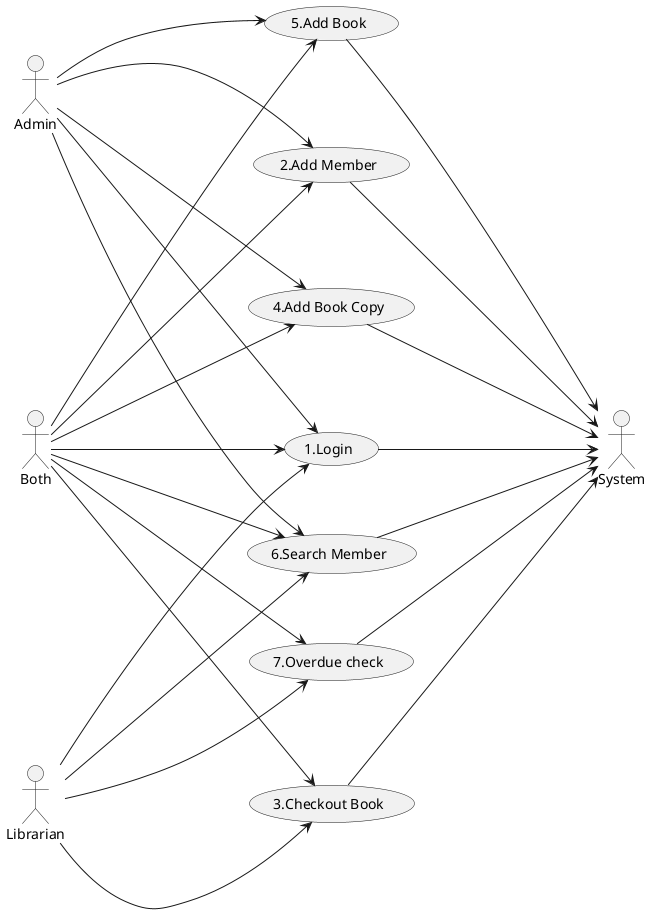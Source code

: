 @startuml
left to right direction
Librarian as L
Admin as A
Both as B
System as S

L ----> (1.Login)
A ----> (1.Login)
B ----> (1.Login)
(1.Login) ----> S

A ----> (2.Add Member)
B ----> (2.Add Member)
(2.Add Member) ----> S

B ----> (3.Checkout Book)
L ----> (3.Checkout Book)
(3.Checkout Book) ----> S

B ----> (4.Add Book Copy)
A ----> (4.Add Book Copy)
(4.Add Book Copy) ----> S

A ----> (5.Add Book)
B ----> (5.Add Book)
(5.Add Book) ----> S

A ----> (6.Search Member)
L ----> (6.Search Member)
B ----> (6.Search Member)
(6.Search Member) ----> S

L ----> (7.Overdue check)
B ----> (7.Overdue check)
(7.Overdue check) ----> S

' A ----> (View all Members)
' B ----> (View all Members)
' (View all Members) ----> S

' A ----> (View all Books)
' B ----> (View all Books)
' (View all Books) ----> S